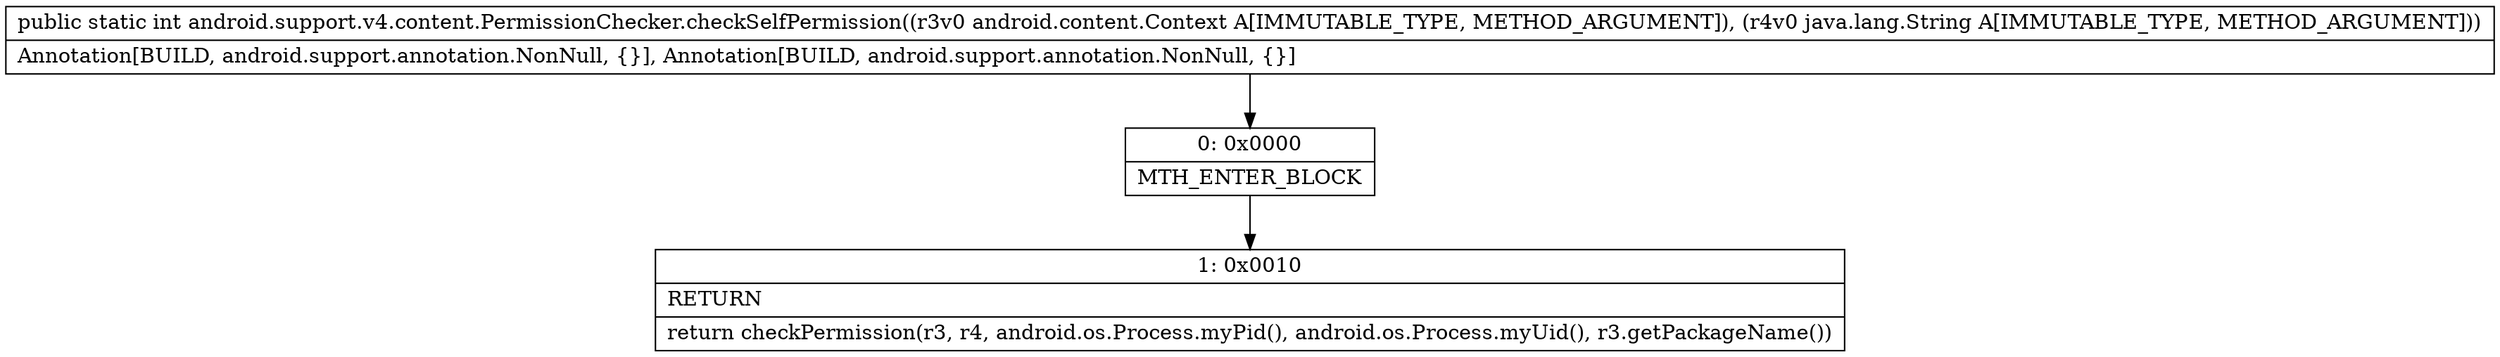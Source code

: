 digraph "CFG forandroid.support.v4.content.PermissionChecker.checkSelfPermission(Landroid\/content\/Context;Ljava\/lang\/String;)I" {
Node_0 [shape=record,label="{0\:\ 0x0000|MTH_ENTER_BLOCK\l}"];
Node_1 [shape=record,label="{1\:\ 0x0010|RETURN\l|return checkPermission(r3, r4, android.os.Process.myPid(), android.os.Process.myUid(), r3.getPackageName())\l}"];
MethodNode[shape=record,label="{public static int android.support.v4.content.PermissionChecker.checkSelfPermission((r3v0 android.content.Context A[IMMUTABLE_TYPE, METHOD_ARGUMENT]), (r4v0 java.lang.String A[IMMUTABLE_TYPE, METHOD_ARGUMENT]))  | Annotation[BUILD, android.support.annotation.NonNull, \{\}], Annotation[BUILD, android.support.annotation.NonNull, \{\}]\l}"];
MethodNode -> Node_0;
Node_0 -> Node_1;
}

